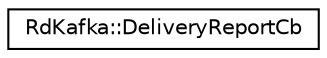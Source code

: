 digraph "Graphical Class Hierarchy"
{
  edge [fontname="Helvetica",fontsize="10",labelfontname="Helvetica",labelfontsize="10"];
  node [fontname="Helvetica",fontsize="10",shape=record];
  rankdir="LR";
  Node1 [label="RdKafka::DeliveryReportCb",height=0.2,width=0.4,color="black", fillcolor="white", style="filled",URL="$classRdKafka_1_1DeliveryReportCb.html"];
}
